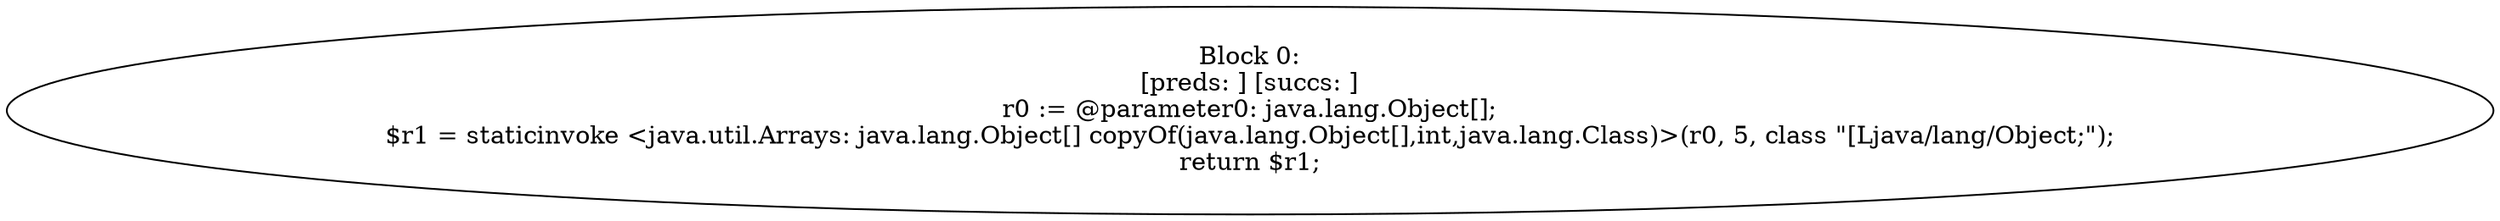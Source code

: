 digraph "unitGraph" {
    "Block 0:
[preds: ] [succs: ]
r0 := @parameter0: java.lang.Object[];
$r1 = staticinvoke <java.util.Arrays: java.lang.Object[] copyOf(java.lang.Object[],int,java.lang.Class)>(r0, 5, class \"[Ljava/lang/Object;\");
return $r1;
"
}
